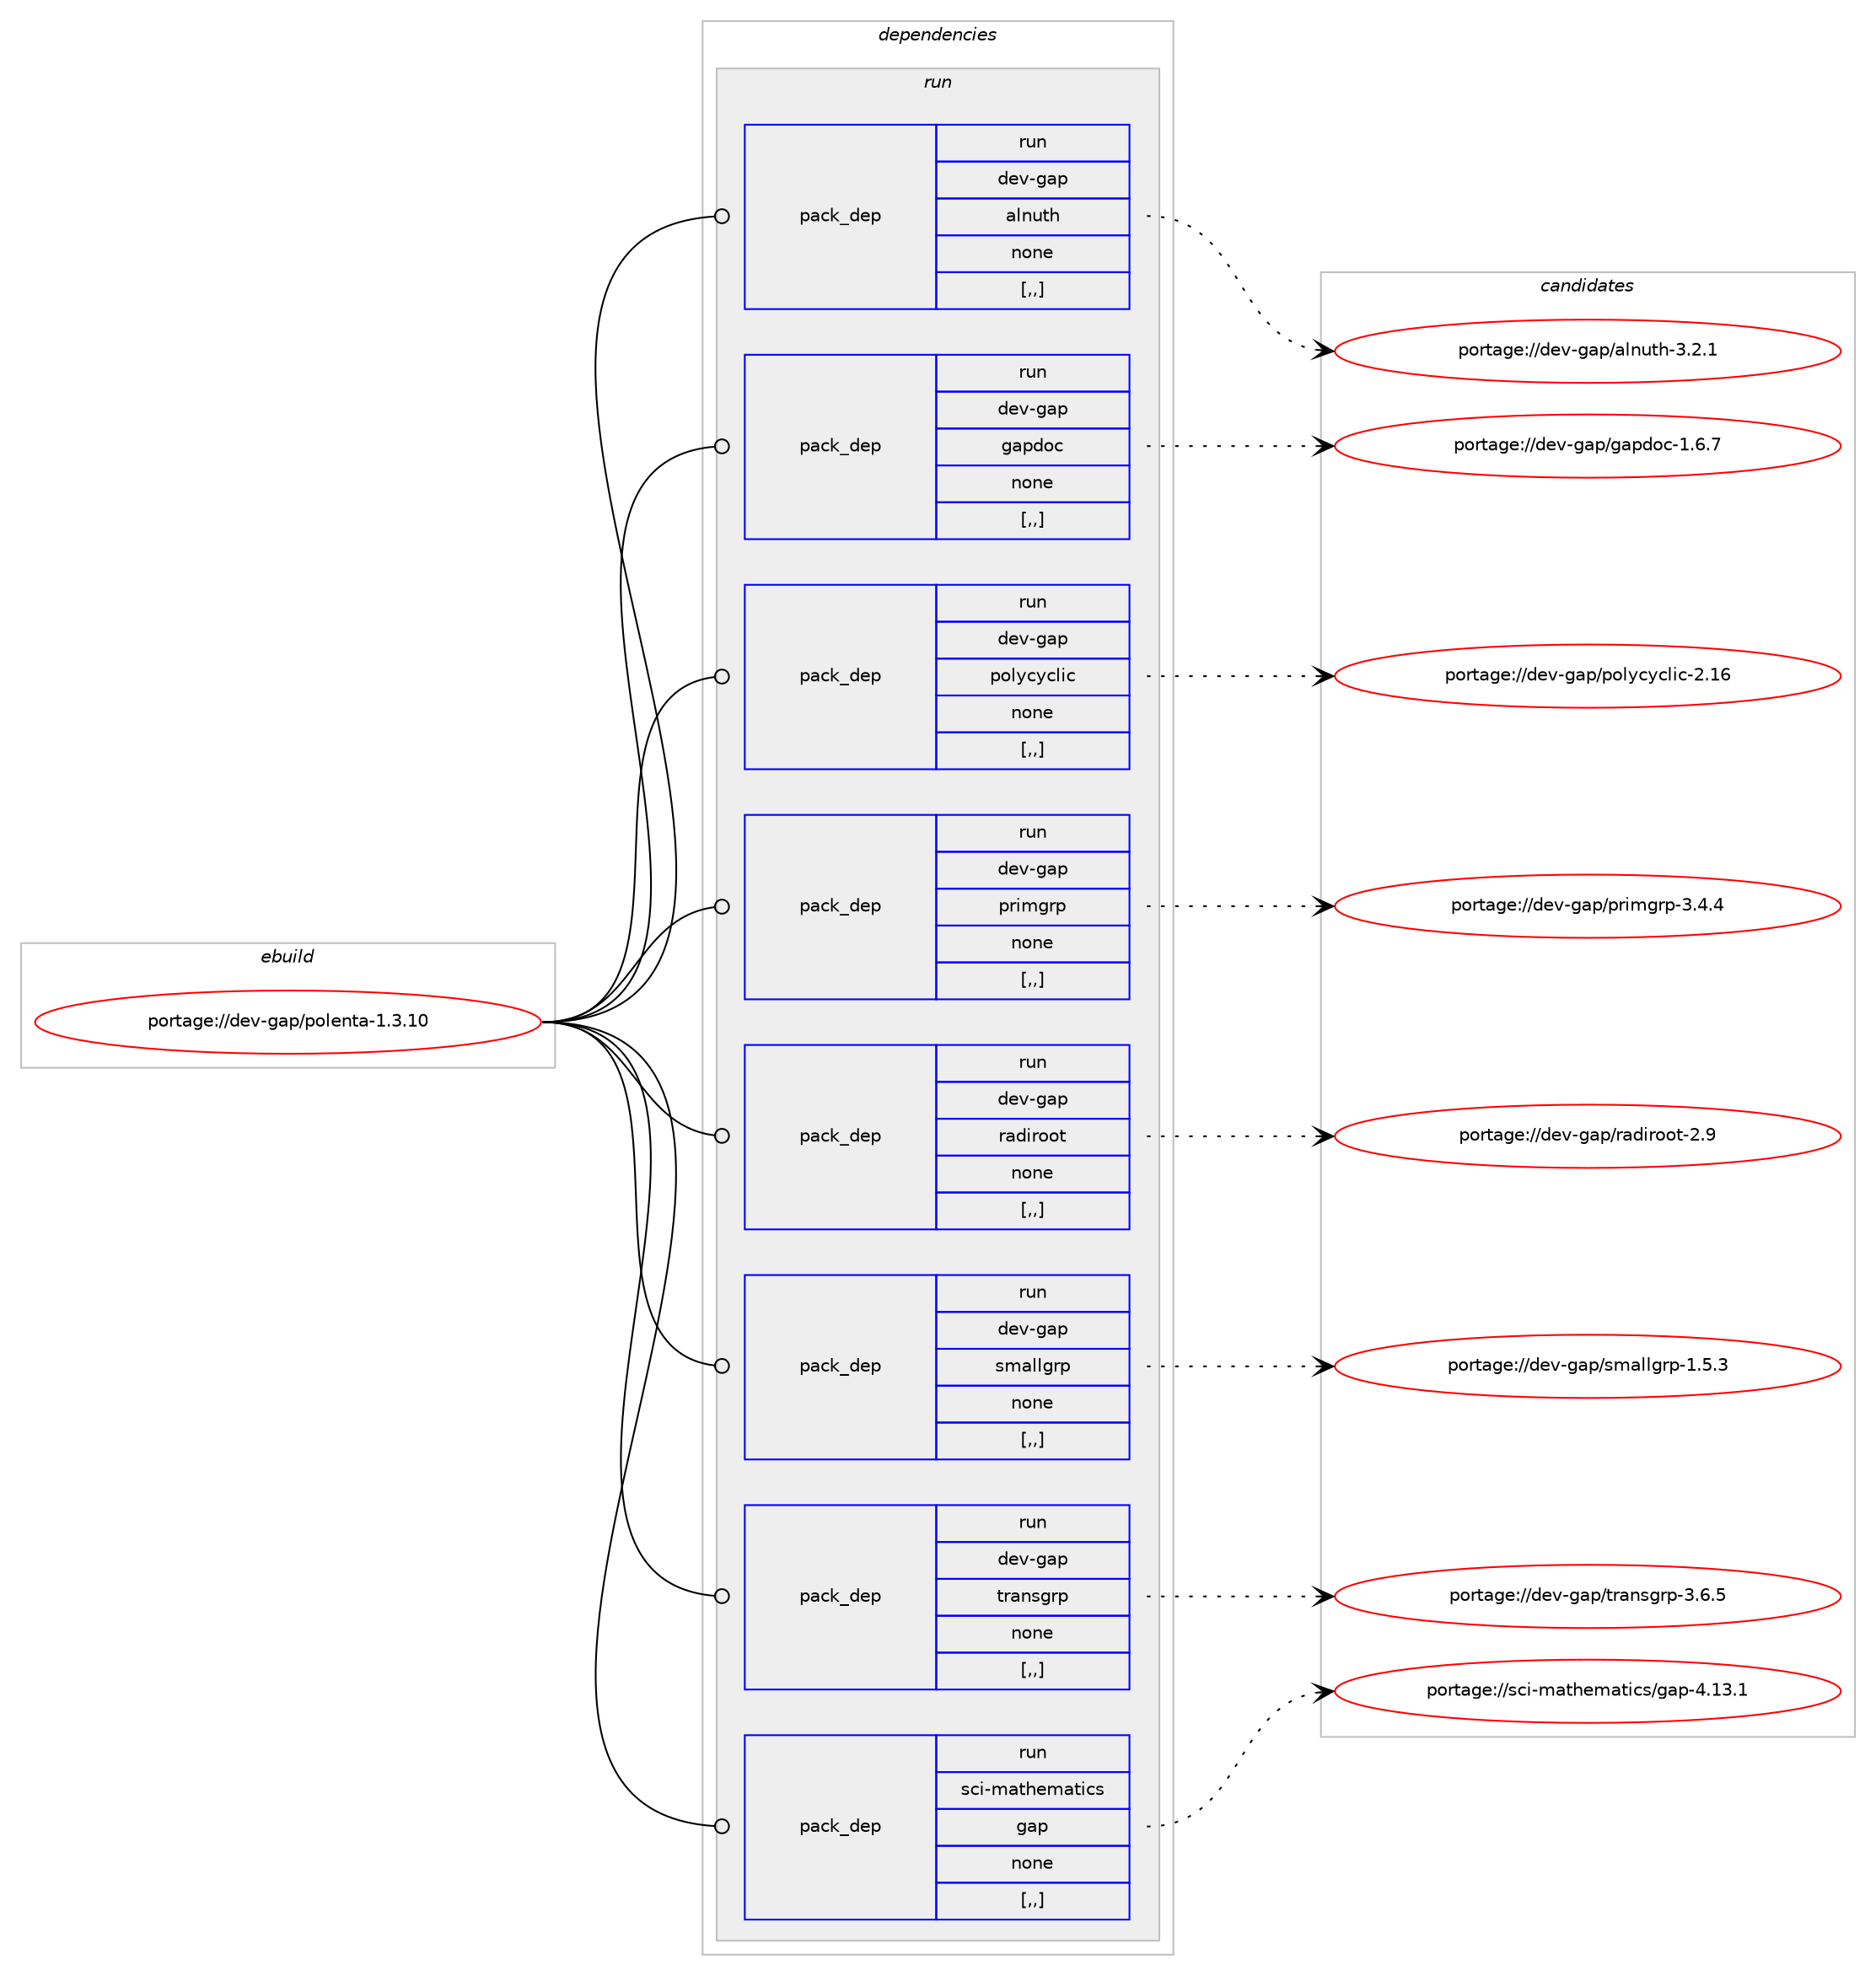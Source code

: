 digraph prolog {

# *************
# Graph options
# *************

newrank=true;
concentrate=true;
compound=true;
graph [rankdir=LR,fontname=Helvetica,fontsize=10,ranksep=1.5];#, ranksep=2.5, nodesep=0.2];
edge  [arrowhead=vee];
node  [fontname=Helvetica,fontsize=10];

# **********
# The ebuild
# **********

subgraph cluster_leftcol {
color=gray;
label=<<i>ebuild</i>>;
id [label="portage://dev-gap/polenta-1.3.10", color=red, width=4, href="../dev-gap/polenta-1.3.10.svg"];
}

# ****************
# The dependencies
# ****************

subgraph cluster_midcol {
color=gray;
label=<<i>dependencies</i>>;
subgraph cluster_compile {
fillcolor="#eeeeee";
style=filled;
label=<<i>compile</i>>;
}
subgraph cluster_compileandrun {
fillcolor="#eeeeee";
style=filled;
label=<<i>compile and run</i>>;
}
subgraph cluster_run {
fillcolor="#eeeeee";
style=filled;
label=<<i>run</i>>;
subgraph pack415299 {
dependency570027 [label=<<TABLE BORDER="0" CELLBORDER="1" CELLSPACING="0" CELLPADDING="4" WIDTH="220"><TR><TD ROWSPAN="6" CELLPADDING="30">pack_dep</TD></TR><TR><TD WIDTH="110">run</TD></TR><TR><TD>dev-gap</TD></TR><TR><TD>alnuth</TD></TR><TR><TD>none</TD></TR><TR><TD>[,,]</TD></TR></TABLE>>, shape=none, color=blue];
}
id:e -> dependency570027:w [weight=20,style="solid",arrowhead="odot"];
subgraph pack415300 {
dependency570028 [label=<<TABLE BORDER="0" CELLBORDER="1" CELLSPACING="0" CELLPADDING="4" WIDTH="220"><TR><TD ROWSPAN="6" CELLPADDING="30">pack_dep</TD></TR><TR><TD WIDTH="110">run</TD></TR><TR><TD>dev-gap</TD></TR><TR><TD>gapdoc</TD></TR><TR><TD>none</TD></TR><TR><TD>[,,]</TD></TR></TABLE>>, shape=none, color=blue];
}
id:e -> dependency570028:w [weight=20,style="solid",arrowhead="odot"];
subgraph pack415301 {
dependency570029 [label=<<TABLE BORDER="0" CELLBORDER="1" CELLSPACING="0" CELLPADDING="4" WIDTH="220"><TR><TD ROWSPAN="6" CELLPADDING="30">pack_dep</TD></TR><TR><TD WIDTH="110">run</TD></TR><TR><TD>dev-gap</TD></TR><TR><TD>polycyclic</TD></TR><TR><TD>none</TD></TR><TR><TD>[,,]</TD></TR></TABLE>>, shape=none, color=blue];
}
id:e -> dependency570029:w [weight=20,style="solid",arrowhead="odot"];
subgraph pack415302 {
dependency570030 [label=<<TABLE BORDER="0" CELLBORDER="1" CELLSPACING="0" CELLPADDING="4" WIDTH="220"><TR><TD ROWSPAN="6" CELLPADDING="30">pack_dep</TD></TR><TR><TD WIDTH="110">run</TD></TR><TR><TD>dev-gap</TD></TR><TR><TD>primgrp</TD></TR><TR><TD>none</TD></TR><TR><TD>[,,]</TD></TR></TABLE>>, shape=none, color=blue];
}
id:e -> dependency570030:w [weight=20,style="solid",arrowhead="odot"];
subgraph pack415303 {
dependency570031 [label=<<TABLE BORDER="0" CELLBORDER="1" CELLSPACING="0" CELLPADDING="4" WIDTH="220"><TR><TD ROWSPAN="6" CELLPADDING="30">pack_dep</TD></TR><TR><TD WIDTH="110">run</TD></TR><TR><TD>dev-gap</TD></TR><TR><TD>radiroot</TD></TR><TR><TD>none</TD></TR><TR><TD>[,,]</TD></TR></TABLE>>, shape=none, color=blue];
}
id:e -> dependency570031:w [weight=20,style="solid",arrowhead="odot"];
subgraph pack415304 {
dependency570032 [label=<<TABLE BORDER="0" CELLBORDER="1" CELLSPACING="0" CELLPADDING="4" WIDTH="220"><TR><TD ROWSPAN="6" CELLPADDING="30">pack_dep</TD></TR><TR><TD WIDTH="110">run</TD></TR><TR><TD>dev-gap</TD></TR><TR><TD>smallgrp</TD></TR><TR><TD>none</TD></TR><TR><TD>[,,]</TD></TR></TABLE>>, shape=none, color=blue];
}
id:e -> dependency570032:w [weight=20,style="solid",arrowhead="odot"];
subgraph pack415305 {
dependency570033 [label=<<TABLE BORDER="0" CELLBORDER="1" CELLSPACING="0" CELLPADDING="4" WIDTH="220"><TR><TD ROWSPAN="6" CELLPADDING="30">pack_dep</TD></TR><TR><TD WIDTH="110">run</TD></TR><TR><TD>dev-gap</TD></TR><TR><TD>transgrp</TD></TR><TR><TD>none</TD></TR><TR><TD>[,,]</TD></TR></TABLE>>, shape=none, color=blue];
}
id:e -> dependency570033:w [weight=20,style="solid",arrowhead="odot"];
subgraph pack415306 {
dependency570034 [label=<<TABLE BORDER="0" CELLBORDER="1" CELLSPACING="0" CELLPADDING="4" WIDTH="220"><TR><TD ROWSPAN="6" CELLPADDING="30">pack_dep</TD></TR><TR><TD WIDTH="110">run</TD></TR><TR><TD>sci-mathematics</TD></TR><TR><TD>gap</TD></TR><TR><TD>none</TD></TR><TR><TD>[,,]</TD></TR></TABLE>>, shape=none, color=blue];
}
id:e -> dependency570034:w [weight=20,style="solid",arrowhead="odot"];
}
}

# **************
# The candidates
# **************

subgraph cluster_choices {
rank=same;
color=gray;
label=<<i>candidates</i>>;

subgraph choice415299 {
color=black;
nodesep=1;
choice10010111845103971124797108110117116104455146504649 [label="portage://dev-gap/alnuth-3.2.1", color=red, width=4,href="../dev-gap/alnuth-3.2.1.svg"];
dependency570027:e -> choice10010111845103971124797108110117116104455146504649:w [style=dotted,weight="100"];
}
subgraph choice415300 {
color=black;
nodesep=1;
choice1001011184510397112471039711210011199454946544655 [label="portage://dev-gap/gapdoc-1.6.7", color=red, width=4,href="../dev-gap/gapdoc-1.6.7.svg"];
dependency570028:e -> choice1001011184510397112471039711210011199454946544655:w [style=dotted,weight="100"];
}
subgraph choice415301 {
color=black;
nodesep=1;
choice1001011184510397112471121111081219912199108105994550464954 [label="portage://dev-gap/polycyclic-2.16", color=red, width=4,href="../dev-gap/polycyclic-2.16.svg"];
dependency570029:e -> choice1001011184510397112471121111081219912199108105994550464954:w [style=dotted,weight="100"];
}
subgraph choice415302 {
color=black;
nodesep=1;
choice100101118451039711247112114105109103114112455146524652 [label="portage://dev-gap/primgrp-3.4.4", color=red, width=4,href="../dev-gap/primgrp-3.4.4.svg"];
dependency570030:e -> choice100101118451039711247112114105109103114112455146524652:w [style=dotted,weight="100"];
}
subgraph choice415303 {
color=black;
nodesep=1;
choice1001011184510397112471149710010511411111111645504657 [label="portage://dev-gap/radiroot-2.9", color=red, width=4,href="../dev-gap/radiroot-2.9.svg"];
dependency570031:e -> choice1001011184510397112471149710010511411111111645504657:w [style=dotted,weight="100"];
}
subgraph choice415304 {
color=black;
nodesep=1;
choice10010111845103971124711510997108108103114112454946534651 [label="portage://dev-gap/smallgrp-1.5.3", color=red, width=4,href="../dev-gap/smallgrp-1.5.3.svg"];
dependency570032:e -> choice10010111845103971124711510997108108103114112454946534651:w [style=dotted,weight="100"];
}
subgraph choice415305 {
color=black;
nodesep=1;
choice10010111845103971124711611497110115103114112455146544653 [label="portage://dev-gap/transgrp-3.6.5", color=red, width=4,href="../dev-gap/transgrp-3.6.5.svg"];
dependency570033:e -> choice10010111845103971124711611497110115103114112455146544653:w [style=dotted,weight="100"];
}
subgraph choice415306 {
color=black;
nodesep=1;
choice1159910545109971161041011099711610599115471039711245524649514649 [label="portage://sci-mathematics/gap-4.13.1", color=red, width=4,href="../sci-mathematics/gap-4.13.1.svg"];
dependency570034:e -> choice1159910545109971161041011099711610599115471039711245524649514649:w [style=dotted,weight="100"];
}
}

}
